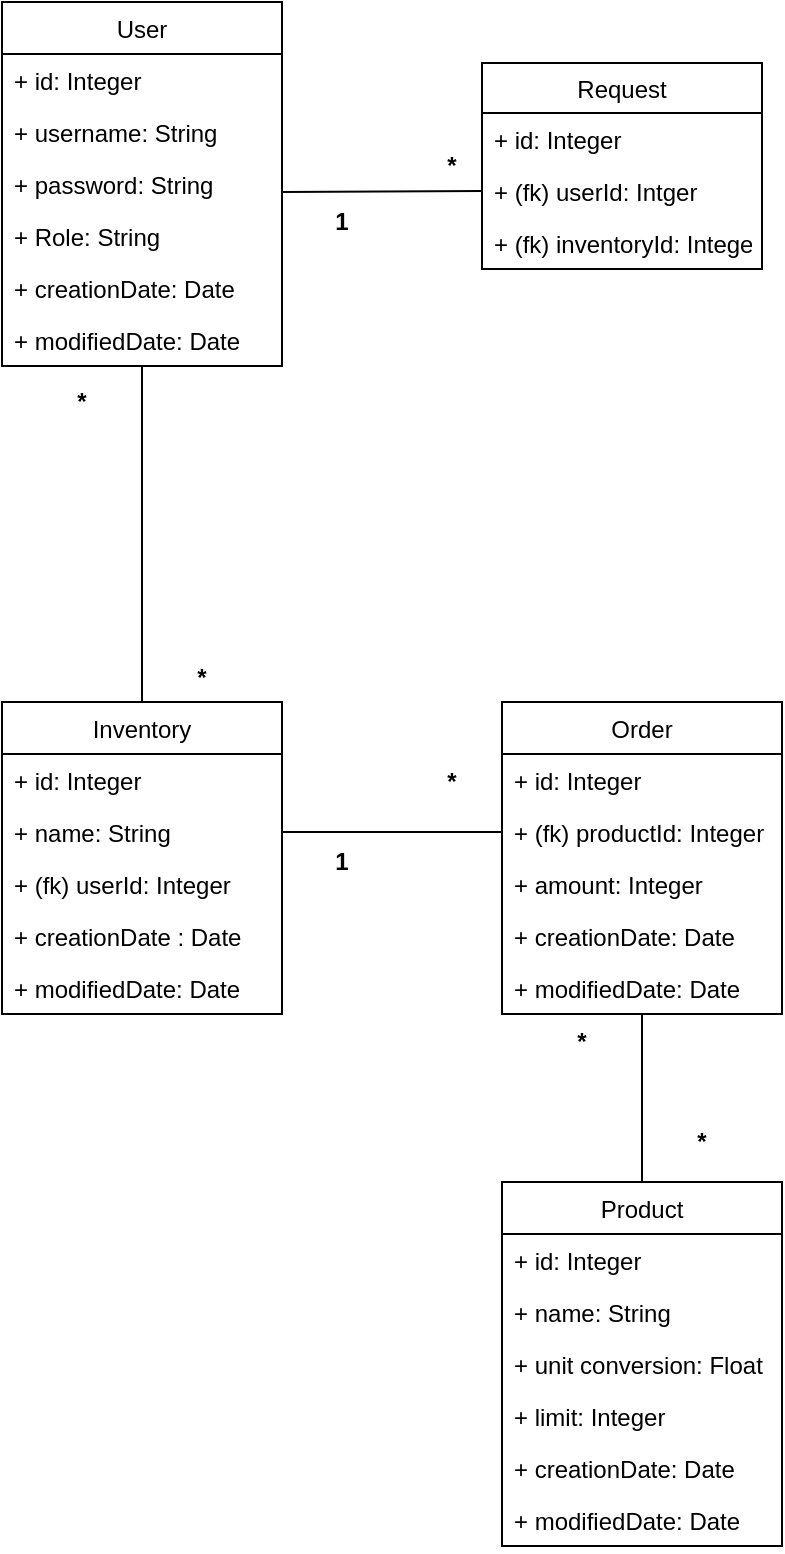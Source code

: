 <mxfile version="13.0.0" type="device"><diagram id="U9nD0OUZwEhfjwb4ee_n" name="Page-1"><mxGraphModel dx="1419" dy="726" grid="0" gridSize="10" guides="1" tooltips="1" connect="1" arrows="1" fold="1" page="1" pageScale="1" pageWidth="850" pageHeight="1100" math="0" shadow="0"><root><mxCell id="0"/><mxCell id="1" parent="0"/><mxCell id="6Gp6RDNpMCws9xbFF7ds-25" value="" style="endArrow=none;html=1;exitX=1;exitY=0.5;exitDx=0;exitDy=0;entryX=0;entryY=0.5;entryDx=0;entryDy=0;" edge="1" parent="1" source="6Gp6RDNpMCws9xbFF7ds-15" target="6Gp6RDNpMCws9xbFF7ds-22"><mxGeometry width="50" height="50" relative="1" as="geometry"><mxPoint x="400" y="330" as="sourcePoint"/><mxPoint x="450" y="280" as="targetPoint"/></mxGeometry></mxCell><mxCell id="6Gp6RDNpMCws9xbFF7ds-62" value="" style="endArrow=none;html=1;exitX=0.5;exitY=0;exitDx=0;exitDy=0;" edge="1" parent="1" source="6Gp6RDNpMCws9xbFF7ds-30" target="6Gp6RDNpMCws9xbFF7ds-59"><mxGeometry width="50" height="50" relative="1" as="geometry"><mxPoint x="550" y="400" as="sourcePoint"/><mxPoint x="600" y="350" as="targetPoint"/></mxGeometry></mxCell><mxCell id="6Gp6RDNpMCws9xbFF7ds-1" value="User" style="swimlane;fontStyle=0;childLayout=stackLayout;horizontal=1;startSize=26;fillColor=none;horizontalStack=0;resizeParent=1;resizeParentMax=0;resizeLast=0;collapsible=1;marginBottom=0;" vertex="1" parent="1"><mxGeometry x="200" y="20" width="140" height="182" as="geometry"/></mxCell><mxCell id="6Gp6RDNpMCws9xbFF7ds-2" value="+ id: Integer" style="text;strokeColor=none;fillColor=none;align=left;verticalAlign=top;spacingLeft=4;spacingRight=4;overflow=hidden;rotatable=0;points=[[0,0.5],[1,0.5]];portConstraint=eastwest;" vertex="1" parent="6Gp6RDNpMCws9xbFF7ds-1"><mxGeometry y="26" width="140" height="26" as="geometry"/></mxCell><mxCell id="6Gp6RDNpMCws9xbFF7ds-3" value="+ username: String" style="text;strokeColor=none;fillColor=none;align=left;verticalAlign=top;spacingLeft=4;spacingRight=4;overflow=hidden;rotatable=0;points=[[0,0.5],[1,0.5]];portConstraint=eastwest;" vertex="1" parent="6Gp6RDNpMCws9xbFF7ds-1"><mxGeometry y="52" width="140" height="26" as="geometry"/></mxCell><mxCell id="6Gp6RDNpMCws9xbFF7ds-4" value="+ password: String" style="text;strokeColor=none;fillColor=none;align=left;verticalAlign=top;spacingLeft=4;spacingRight=4;overflow=hidden;rotatable=0;points=[[0,0.5],[1,0.5]];portConstraint=eastwest;" vertex="1" parent="6Gp6RDNpMCws9xbFF7ds-1"><mxGeometry y="78" width="140" height="26" as="geometry"/></mxCell><mxCell id="6Gp6RDNpMCws9xbFF7ds-6" value="+ Role: String" style="text;strokeColor=none;fillColor=none;align=left;verticalAlign=top;spacingLeft=4;spacingRight=4;overflow=hidden;rotatable=0;points=[[0,0.5],[1,0.5]];portConstraint=eastwest;" vertex="1" parent="6Gp6RDNpMCws9xbFF7ds-1"><mxGeometry y="104" width="140" height="26" as="geometry"/></mxCell><mxCell id="6Gp6RDNpMCws9xbFF7ds-63" value="+ creationDate: Date" style="text;strokeColor=none;fillColor=none;align=left;verticalAlign=top;spacingLeft=4;spacingRight=4;overflow=hidden;rotatable=0;points=[[0,0.5],[1,0.5]];portConstraint=eastwest;" vertex="1" parent="6Gp6RDNpMCws9xbFF7ds-1"><mxGeometry y="130" width="140" height="26" as="geometry"/></mxCell><mxCell id="6Gp6RDNpMCws9xbFF7ds-64" value="+ modifiedDate: Date" style="text;strokeColor=none;fillColor=none;align=left;verticalAlign=top;spacingLeft=4;spacingRight=4;overflow=hidden;rotatable=0;points=[[0,0.5],[1,0.5]];portConstraint=eastwest;" vertex="1" parent="6Gp6RDNpMCws9xbFF7ds-1"><mxGeometry y="156" width="140" height="26" as="geometry"/></mxCell><mxCell id="6Gp6RDNpMCws9xbFF7ds-71" value="" style="endArrow=none;html=1;entryX=0;entryY=0.5;entryDx=0;entryDy=0;" edge="1" parent="1" target="6Gp6RDNpMCws9xbFF7ds-67"><mxGeometry width="50" height="50" relative="1" as="geometry"><mxPoint x="340" y="115" as="sourcePoint"/><mxPoint x="410" y="90" as="targetPoint"/></mxGeometry></mxCell><mxCell id="6Gp6RDNpMCws9xbFF7ds-72" value="" style="endArrow=none;html=1;exitX=0.5;exitY=0;exitDx=0;exitDy=0;" edge="1" parent="1" source="6Gp6RDNpMCws9xbFF7ds-13" target="6Gp6RDNpMCws9xbFF7ds-64"><mxGeometry width="50" height="50" relative="1" as="geometry"><mxPoint x="240" y="260" as="sourcePoint"/><mxPoint x="290" y="210" as="targetPoint"/></mxGeometry></mxCell><mxCell id="6Gp6RDNpMCws9xbFF7ds-74" value="&lt;b&gt;*&lt;/b&gt;" style="text;html=1;strokeColor=none;fillColor=none;align=center;verticalAlign=middle;whiteSpace=wrap;rounded=0;" vertex="1" parent="1"><mxGeometry x="405" y="92" width="40" height="20" as="geometry"/></mxCell><mxCell id="6Gp6RDNpMCws9xbFF7ds-75" value="&lt;b&gt;1&lt;/b&gt;" style="text;html=1;strokeColor=none;fillColor=none;align=center;verticalAlign=middle;whiteSpace=wrap;rounded=0;" vertex="1" parent="1"><mxGeometry x="350" y="120" width="40" height="20" as="geometry"/></mxCell><mxCell id="6Gp6RDNpMCws9xbFF7ds-30" value="Product" style="swimlane;fontStyle=0;childLayout=stackLayout;horizontal=1;startSize=26;fillColor=none;horizontalStack=0;resizeParent=1;resizeParentMax=0;resizeLast=0;collapsible=1;marginBottom=0;" vertex="1" parent="1"><mxGeometry x="450" y="610" width="140" height="182" as="geometry"/></mxCell><mxCell id="6Gp6RDNpMCws9xbFF7ds-31" value="+ id: Integer" style="text;strokeColor=none;fillColor=none;align=left;verticalAlign=top;spacingLeft=4;spacingRight=4;overflow=hidden;rotatable=0;points=[[0,0.5],[1,0.5]];portConstraint=eastwest;" vertex="1" parent="6Gp6RDNpMCws9xbFF7ds-30"><mxGeometry y="26" width="140" height="26" as="geometry"/></mxCell><mxCell id="6Gp6RDNpMCws9xbFF7ds-32" value="+ name: String" style="text;strokeColor=none;fillColor=none;align=left;verticalAlign=top;spacingLeft=4;spacingRight=4;overflow=hidden;rotatable=0;points=[[0,0.5],[1,0.5]];portConstraint=eastwest;" vertex="1" parent="6Gp6RDNpMCws9xbFF7ds-30"><mxGeometry y="52" width="140" height="26" as="geometry"/></mxCell><mxCell id="6Gp6RDNpMCws9xbFF7ds-33" value="+ unit conversion: Float" style="text;strokeColor=none;fillColor=none;align=left;verticalAlign=top;spacingLeft=4;spacingRight=4;overflow=hidden;rotatable=0;points=[[0,0.5],[1,0.5]];portConstraint=eastwest;" vertex="1" parent="6Gp6RDNpMCws9xbFF7ds-30"><mxGeometry y="78" width="140" height="26" as="geometry"/></mxCell><mxCell id="6Gp6RDNpMCws9xbFF7ds-41" value="+ limit: Integer" style="text;strokeColor=none;fillColor=none;align=left;verticalAlign=top;spacingLeft=4;spacingRight=4;overflow=hidden;rotatable=0;points=[[0,0.5],[1,0.5]];portConstraint=eastwest;" vertex="1" parent="6Gp6RDNpMCws9xbFF7ds-30"><mxGeometry y="104" width="140" height="26" as="geometry"/></mxCell><mxCell id="6Gp6RDNpMCws9xbFF7ds-60" value="+ creationDate: Date" style="text;strokeColor=none;fillColor=none;align=left;verticalAlign=top;spacingLeft=4;spacingRight=4;overflow=hidden;rotatable=0;points=[[0,0.5],[1,0.5]];portConstraint=eastwest;" vertex="1" parent="6Gp6RDNpMCws9xbFF7ds-30"><mxGeometry y="130" width="140" height="26" as="geometry"/></mxCell><mxCell id="6Gp6RDNpMCws9xbFF7ds-61" value="+ modifiedDate: Date" style="text;strokeColor=none;fillColor=none;align=left;verticalAlign=top;spacingLeft=4;spacingRight=4;overflow=hidden;rotatable=0;points=[[0,0.5],[1,0.5]];portConstraint=eastwest;" vertex="1" parent="6Gp6RDNpMCws9xbFF7ds-30"><mxGeometry y="156" width="140" height="26" as="geometry"/></mxCell><mxCell id="6Gp6RDNpMCws9xbFF7ds-20" value="Order" style="swimlane;fontStyle=0;childLayout=stackLayout;horizontal=1;startSize=26;fillColor=none;horizontalStack=0;resizeParent=1;resizeParentMax=0;resizeLast=0;collapsible=1;marginBottom=0;" vertex="1" parent="1"><mxGeometry x="450" y="370" width="140" height="156" as="geometry"/></mxCell><mxCell id="6Gp6RDNpMCws9xbFF7ds-21" value="+ id: Integer" style="text;strokeColor=none;fillColor=none;align=left;verticalAlign=top;spacingLeft=4;spacingRight=4;overflow=hidden;rotatable=0;points=[[0,0.5],[1,0.5]];portConstraint=eastwest;" vertex="1" parent="6Gp6RDNpMCws9xbFF7ds-20"><mxGeometry y="26" width="140" height="26" as="geometry"/></mxCell><mxCell id="6Gp6RDNpMCws9xbFF7ds-22" value="+ (fk) productId: Integer" style="text;strokeColor=none;fillColor=none;align=left;verticalAlign=top;spacingLeft=4;spacingRight=4;overflow=hidden;rotatable=0;points=[[0,0.5],[1,0.5]];portConstraint=eastwest;" vertex="1" parent="6Gp6RDNpMCws9xbFF7ds-20"><mxGeometry y="52" width="140" height="26" as="geometry"/></mxCell><mxCell id="6Gp6RDNpMCws9xbFF7ds-23" value="+ amount: Integer" style="text;strokeColor=none;fillColor=none;align=left;verticalAlign=top;spacingLeft=4;spacingRight=4;overflow=hidden;rotatable=0;points=[[0,0.5],[1,0.5]];portConstraint=eastwest;" vertex="1" parent="6Gp6RDNpMCws9xbFF7ds-20"><mxGeometry y="78" width="140" height="26" as="geometry"/></mxCell><mxCell id="6Gp6RDNpMCws9xbFF7ds-54" value="+ creationDate: Date" style="text;strokeColor=none;fillColor=none;align=left;verticalAlign=top;spacingLeft=4;spacingRight=4;overflow=hidden;rotatable=0;points=[[0,0.5],[1,0.5]];portConstraint=eastwest;" vertex="1" parent="6Gp6RDNpMCws9xbFF7ds-20"><mxGeometry y="104" width="140" height="26" as="geometry"/></mxCell><mxCell id="6Gp6RDNpMCws9xbFF7ds-59" value="+ modifiedDate: Date" style="text;strokeColor=none;fillColor=none;align=left;verticalAlign=top;spacingLeft=4;spacingRight=4;overflow=hidden;rotatable=0;points=[[0,0.5],[1,0.5]];portConstraint=eastwest;" vertex="1" parent="6Gp6RDNpMCws9xbFF7ds-20"><mxGeometry y="130" width="140" height="26" as="geometry"/></mxCell><mxCell id="6Gp6RDNpMCws9xbFF7ds-13" value="Inventory" style="swimlane;fontStyle=0;childLayout=stackLayout;horizontal=1;startSize=26;fillColor=none;horizontalStack=0;resizeParent=1;resizeParentMax=0;resizeLast=0;collapsible=1;marginBottom=0;" vertex="1" parent="1"><mxGeometry x="200" y="370" width="140" height="156" as="geometry"/></mxCell><mxCell id="6Gp6RDNpMCws9xbFF7ds-14" value="+ id: Integer" style="text;strokeColor=none;fillColor=none;align=left;verticalAlign=top;spacingLeft=4;spacingRight=4;overflow=hidden;rotatable=0;points=[[0,0.5],[1,0.5]];portConstraint=eastwest;" vertex="1" parent="6Gp6RDNpMCws9xbFF7ds-13"><mxGeometry y="26" width="140" height="26" as="geometry"/></mxCell><mxCell id="6Gp6RDNpMCws9xbFF7ds-15" value="+ name: String" style="text;strokeColor=none;fillColor=none;align=left;verticalAlign=top;spacingLeft=4;spacingRight=4;overflow=hidden;rotatable=0;points=[[0,0.5],[1,0.5]];portConstraint=eastwest;" vertex="1" parent="6Gp6RDNpMCws9xbFF7ds-13"><mxGeometry y="52" width="140" height="26" as="geometry"/></mxCell><mxCell id="6Gp6RDNpMCws9xbFF7ds-16" value="+ (fk) userId: Integer" style="text;strokeColor=none;fillColor=none;align=left;verticalAlign=top;spacingLeft=4;spacingRight=4;overflow=hidden;rotatable=0;points=[[0,0.5],[1,0.5]];portConstraint=eastwest;" vertex="1" parent="6Gp6RDNpMCws9xbFF7ds-13"><mxGeometry y="78" width="140" height="26" as="geometry"/></mxCell><mxCell id="6Gp6RDNpMCws9xbFF7ds-56" value="+ creationDate : Date" style="text;strokeColor=none;fillColor=none;align=left;verticalAlign=top;spacingLeft=4;spacingRight=4;overflow=hidden;rotatable=0;points=[[0,0.5],[1,0.5]];portConstraint=eastwest;" vertex="1" parent="6Gp6RDNpMCws9xbFF7ds-13"><mxGeometry y="104" width="140" height="26" as="geometry"/></mxCell><mxCell id="6Gp6RDNpMCws9xbFF7ds-57" value="+ modifiedDate: Date" style="text;strokeColor=none;fillColor=none;align=left;verticalAlign=top;spacingLeft=4;spacingRight=4;overflow=hidden;rotatable=0;points=[[0,0.5],[1,0.5]];portConstraint=eastwest;" vertex="1" parent="6Gp6RDNpMCws9xbFF7ds-13"><mxGeometry y="130" width="140" height="26" as="geometry"/></mxCell><mxCell id="6Gp6RDNpMCws9xbFF7ds-76" value="&lt;b&gt;*&lt;/b&gt;" style="text;html=1;strokeColor=none;fillColor=none;align=center;verticalAlign=middle;whiteSpace=wrap;rounded=0;" vertex="1" parent="1"><mxGeometry x="220" y="210" width="40" height="20" as="geometry"/></mxCell><mxCell id="6Gp6RDNpMCws9xbFF7ds-77" value="&lt;b&gt;*&lt;/b&gt;" style="text;html=1;strokeColor=none;fillColor=none;align=center;verticalAlign=middle;whiteSpace=wrap;rounded=0;" vertex="1" parent="1"><mxGeometry x="280" y="348" width="40" height="20" as="geometry"/></mxCell><mxCell id="6Gp6RDNpMCws9xbFF7ds-78" value="&lt;b&gt;*&lt;/b&gt;" style="text;html=1;strokeColor=none;fillColor=none;align=center;verticalAlign=middle;whiteSpace=wrap;rounded=0;" vertex="1" parent="1"><mxGeometry x="405" y="400" width="40" height="20" as="geometry"/></mxCell><mxCell id="6Gp6RDNpMCws9xbFF7ds-80" value="&lt;b&gt;1&lt;/b&gt;" style="text;html=1;strokeColor=none;fillColor=none;align=center;verticalAlign=middle;whiteSpace=wrap;rounded=0;" vertex="1" parent="1"><mxGeometry x="350" y="440" width="40" height="20" as="geometry"/></mxCell><mxCell id="6Gp6RDNpMCws9xbFF7ds-81" value="&lt;b&gt;*&lt;/b&gt;" style="text;html=1;strokeColor=none;fillColor=none;align=center;verticalAlign=middle;whiteSpace=wrap;rounded=0;" vertex="1" parent="1"><mxGeometry x="470" y="530" width="40" height="20" as="geometry"/></mxCell><mxCell id="6Gp6RDNpMCws9xbFF7ds-82" value="&lt;b&gt;*&lt;/b&gt;" style="text;html=1;strokeColor=none;fillColor=none;align=center;verticalAlign=middle;whiteSpace=wrap;rounded=0;" vertex="1" parent="1"><mxGeometry x="530" y="580" width="40" height="20" as="geometry"/></mxCell><mxCell id="6Gp6RDNpMCws9xbFF7ds-65" value="Request" style="swimlane;fontStyle=0;childLayout=stackLayout;horizontal=1;startSize=25;fillColor=none;horizontalStack=0;resizeParent=1;resizeParentMax=0;resizeLast=0;collapsible=1;marginBottom=0;" vertex="1" parent="1"><mxGeometry x="440" y="50.5" width="140" height="103" as="geometry"/></mxCell><mxCell id="6Gp6RDNpMCws9xbFF7ds-66" value="+ id: Integer" style="text;strokeColor=none;fillColor=none;align=left;verticalAlign=top;spacingLeft=4;spacingRight=4;overflow=hidden;rotatable=0;points=[[0,0.5],[1,0.5]];portConstraint=eastwest;" vertex="1" parent="6Gp6RDNpMCws9xbFF7ds-65"><mxGeometry y="25" width="140" height="26" as="geometry"/></mxCell><mxCell id="6Gp6RDNpMCws9xbFF7ds-67" value="+ (fk) userId: Intger" style="text;strokeColor=none;fillColor=none;align=left;verticalAlign=top;spacingLeft=4;spacingRight=4;overflow=hidden;rotatable=0;points=[[0,0.5],[1,0.5]];portConstraint=eastwest;" vertex="1" parent="6Gp6RDNpMCws9xbFF7ds-65"><mxGeometry y="51" width="140" height="26" as="geometry"/></mxCell><mxCell id="6Gp6RDNpMCws9xbFF7ds-68" value="+ (fk) inventoryId: Integer" style="text;strokeColor=none;fillColor=none;align=left;verticalAlign=top;spacingLeft=4;spacingRight=4;overflow=hidden;rotatable=0;points=[[0,0.5],[1,0.5]];portConstraint=eastwest;" vertex="1" parent="6Gp6RDNpMCws9xbFF7ds-65"><mxGeometry y="77" width="140" height="26" as="geometry"/></mxCell></root></mxGraphModel></diagram></mxfile>